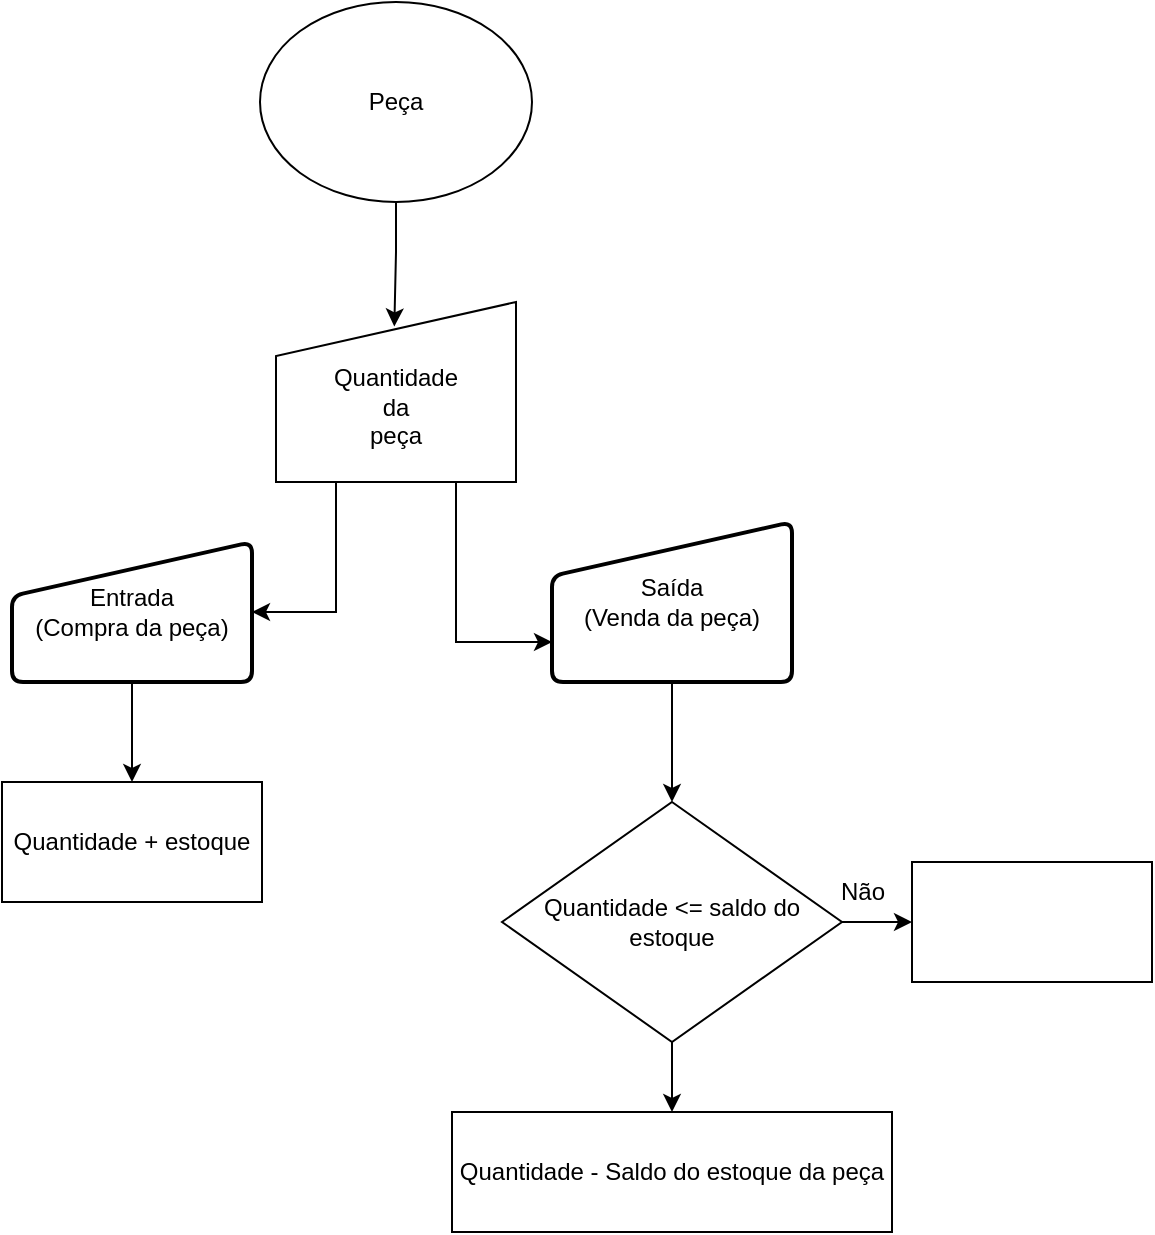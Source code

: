 <mxfile version="20.5.3" type="github">
  <diagram id="2-5Cp_Lj5YXHeEUB76e6" name="Página-1">
    <mxGraphModel dx="1038" dy="547" grid="1" gridSize="10" guides="1" tooltips="1" connect="1" arrows="1" fold="1" page="1" pageScale="1" pageWidth="827" pageHeight="1169" math="0" shadow="0">
      <root>
        <mxCell id="0" />
        <mxCell id="1" parent="0" />
        <mxCell id="NpaPo7YRu0MvinR8lYgY-16" style="edgeStyle=orthogonalEdgeStyle;rounded=0;orthogonalLoop=1;jettySize=auto;html=1;exitX=0.5;exitY=1;exitDx=0;exitDy=0;entryX=0.493;entryY=0.136;entryDx=0;entryDy=0;entryPerimeter=0;" edge="1" parent="1" source="NpaPo7YRu0MvinR8lYgY-1" target="NpaPo7YRu0MvinR8lYgY-10">
          <mxGeometry relative="1" as="geometry" />
        </mxCell>
        <mxCell id="NpaPo7YRu0MvinR8lYgY-1" value="Peça" style="ellipse;whiteSpace=wrap;html=1;" vertex="1" parent="1">
          <mxGeometry x="344" y="30" width="136" height="100" as="geometry" />
        </mxCell>
        <mxCell id="NpaPo7YRu0MvinR8lYgY-19" style="edgeStyle=orthogonalEdgeStyle;rounded=0;orthogonalLoop=1;jettySize=auto;html=1;exitX=0.5;exitY=1;exitDx=0;exitDy=0;entryX=0.5;entryY=0;entryDx=0;entryDy=0;" edge="1" parent="1" source="NpaPo7YRu0MvinR8lYgY-5" target="NpaPo7YRu0MvinR8lYgY-17">
          <mxGeometry relative="1" as="geometry" />
        </mxCell>
        <mxCell id="NpaPo7YRu0MvinR8lYgY-5" value="Entrada&lt;br&gt;(Compra da peça)" style="html=1;strokeWidth=2;shape=manualInput;whiteSpace=wrap;rounded=1;size=27;arcSize=11;" vertex="1" parent="1">
          <mxGeometry x="220" y="300" width="120" height="70" as="geometry" />
        </mxCell>
        <mxCell id="NpaPo7YRu0MvinR8lYgY-21" style="edgeStyle=orthogonalEdgeStyle;rounded=0;orthogonalLoop=1;jettySize=auto;html=1;exitX=0.5;exitY=1;exitDx=0;exitDy=0;entryX=0.5;entryY=0;entryDx=0;entryDy=0;" edge="1" parent="1" source="NpaPo7YRu0MvinR8lYgY-6" target="NpaPo7YRu0MvinR8lYgY-23">
          <mxGeometry relative="1" as="geometry">
            <mxPoint x="550" y="420" as="targetPoint" />
          </mxGeometry>
        </mxCell>
        <mxCell id="NpaPo7YRu0MvinR8lYgY-6" value="Saída&lt;br&gt;(Venda da peça)" style="html=1;strokeWidth=2;shape=manualInput;whiteSpace=wrap;rounded=1;size=27;arcSize=11;" vertex="1" parent="1">
          <mxGeometry x="490" y="290" width="120" height="80" as="geometry" />
        </mxCell>
        <mxCell id="NpaPo7YRu0MvinR8lYgY-13" style="edgeStyle=orthogonalEdgeStyle;rounded=0;orthogonalLoop=1;jettySize=auto;html=1;exitX=0.75;exitY=1;exitDx=0;exitDy=0;entryX=0;entryY=0.75;entryDx=0;entryDy=0;" edge="1" parent="1" source="NpaPo7YRu0MvinR8lYgY-10" target="NpaPo7YRu0MvinR8lYgY-6">
          <mxGeometry relative="1" as="geometry" />
        </mxCell>
        <mxCell id="NpaPo7YRu0MvinR8lYgY-14" style="edgeStyle=orthogonalEdgeStyle;rounded=0;orthogonalLoop=1;jettySize=auto;html=1;exitX=0.25;exitY=1;exitDx=0;exitDy=0;entryX=1;entryY=0.5;entryDx=0;entryDy=0;" edge="1" parent="1" source="NpaPo7YRu0MvinR8lYgY-10" target="NpaPo7YRu0MvinR8lYgY-5">
          <mxGeometry relative="1" as="geometry" />
        </mxCell>
        <mxCell id="NpaPo7YRu0MvinR8lYgY-10" value="&lt;br&gt;Quantidade &lt;br&gt;da&lt;br&gt;peça" style="shape=manualInput;whiteSpace=wrap;html=1;size=27;" vertex="1" parent="1">
          <mxGeometry x="352" y="180" width="120" height="90" as="geometry" />
        </mxCell>
        <mxCell id="NpaPo7YRu0MvinR8lYgY-17" value="Quantidade + estoque" style="rounded=0;whiteSpace=wrap;html=1;" vertex="1" parent="1">
          <mxGeometry x="215" y="420" width="130" height="60" as="geometry" />
        </mxCell>
        <mxCell id="NpaPo7YRu0MvinR8lYgY-22" value="" style="rounded=0;whiteSpace=wrap;html=1;" vertex="1" parent="1">
          <mxGeometry x="670" y="460" width="120" height="60" as="geometry" />
        </mxCell>
        <mxCell id="NpaPo7YRu0MvinR8lYgY-24" style="edgeStyle=orthogonalEdgeStyle;rounded=0;orthogonalLoop=1;jettySize=auto;html=1;exitX=1;exitY=0.5;exitDx=0;exitDy=0;entryX=0;entryY=0.5;entryDx=0;entryDy=0;" edge="1" parent="1" source="NpaPo7YRu0MvinR8lYgY-23" target="NpaPo7YRu0MvinR8lYgY-22">
          <mxGeometry relative="1" as="geometry" />
        </mxCell>
        <mxCell id="NpaPo7YRu0MvinR8lYgY-27" style="edgeStyle=orthogonalEdgeStyle;rounded=0;orthogonalLoop=1;jettySize=auto;html=1;exitX=0.5;exitY=1;exitDx=0;exitDy=0;entryX=0.5;entryY=0;entryDx=0;entryDy=0;" edge="1" parent="1" source="NpaPo7YRu0MvinR8lYgY-23" target="NpaPo7YRu0MvinR8lYgY-25">
          <mxGeometry relative="1" as="geometry" />
        </mxCell>
        <mxCell id="NpaPo7YRu0MvinR8lYgY-23" value="Quantidade &amp;lt;= saldo do estoque" style="rhombus;whiteSpace=wrap;html=1;" vertex="1" parent="1">
          <mxGeometry x="465" y="430" width="170" height="120" as="geometry" />
        </mxCell>
        <mxCell id="NpaPo7YRu0MvinR8lYgY-25" value="Quantidade - Saldo do estoque da peça" style="rounded=0;whiteSpace=wrap;html=1;" vertex="1" parent="1">
          <mxGeometry x="440" y="585" width="220" height="60" as="geometry" />
        </mxCell>
        <mxCell id="NpaPo7YRu0MvinR8lYgY-26" value="Não" style="text;html=1;align=center;verticalAlign=middle;resizable=0;points=[];autosize=1;strokeColor=none;fillColor=none;" vertex="1" parent="1">
          <mxGeometry x="620" y="460" width="50" height="30" as="geometry" />
        </mxCell>
      </root>
    </mxGraphModel>
  </diagram>
</mxfile>
